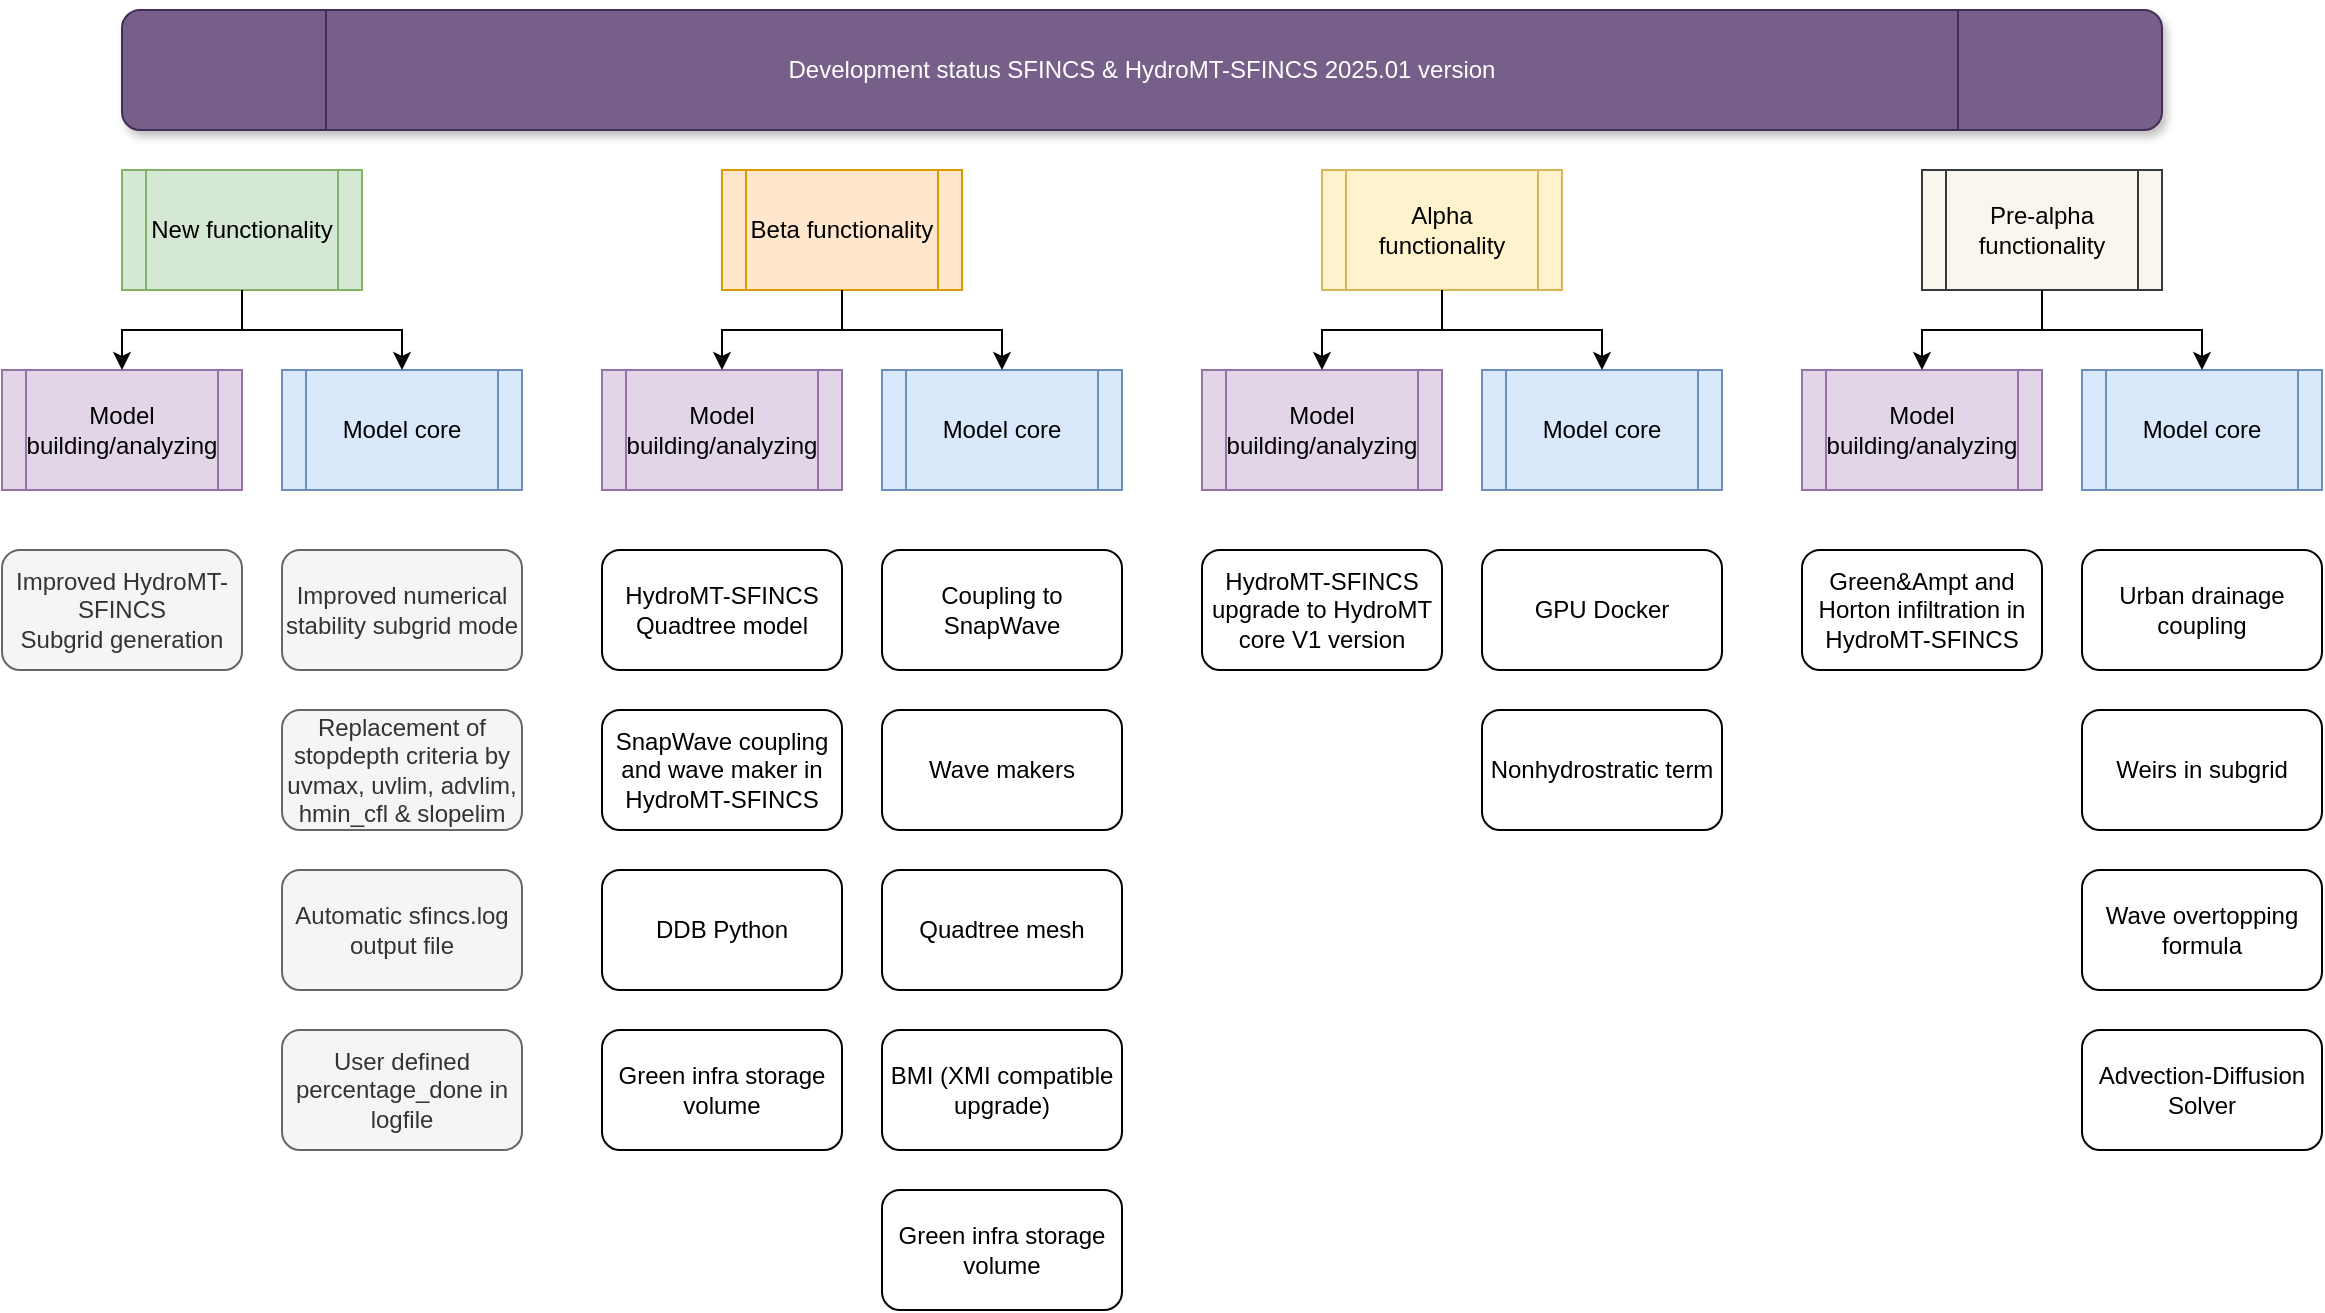 <mxfile version="26.2.2" pages="2">
  <diagram name="2025.01" id="EyYBBKXp6Arr5E_HvH0r">
    <mxGraphModel dx="2278" dy="1941" grid="1" gridSize="10" guides="1" tooltips="1" connect="1" arrows="1" fold="1" page="1" pageScale="1" pageWidth="850" pageHeight="1100" math="0" shadow="0">
      <root>
        <mxCell id="0" />
        <mxCell id="1" parent="0" />
        <mxCell id="7kvp146TYInn0krQ3v1e-1" value="Model building/analyzing" style="shape=process;whiteSpace=wrap;html=1;backgroundOutline=1;fillColor=#e1d5e7;strokeColor=#9673a6;" parent="1" vertex="1">
          <mxGeometry x="-180" y="120" width="120" height="60" as="geometry" />
        </mxCell>
        <mxCell id="7kvp146TYInn0krQ3v1e-2" value="Model core" style="shape=process;whiteSpace=wrap;html=1;backgroundOutline=1;fillColor=#dae8fc;strokeColor=#6c8ebf;" parent="1" vertex="1">
          <mxGeometry x="-40" y="120" width="120" height="60" as="geometry" />
        </mxCell>
        <mxCell id="7kvp146TYInn0krQ3v1e-12" value="DDB Python" style="rounded=1;whiteSpace=wrap;html=1;" parent="1" vertex="1">
          <mxGeometry x="120" y="370" width="120" height="60" as="geometry" />
        </mxCell>
        <mxCell id="7kvp146TYInn0krQ3v1e-13" value="Beta functionality" style="shape=process;whiteSpace=wrap;html=1;backgroundOutline=1;fillColor=#ffe6cc;strokeColor=#d79b00;" parent="1" vertex="1">
          <mxGeometry x="180" y="20" width="120" height="60" as="geometry" />
        </mxCell>
        <mxCell id="7kvp146TYInn0krQ3v1e-16" value="Quadtree mesh" style="rounded=1;whiteSpace=wrap;html=1;" parent="1" vertex="1">
          <mxGeometry x="260" y="370" width="120" height="60" as="geometry" />
        </mxCell>
        <mxCell id="7kvp146TYInn0krQ3v1e-17" value="BMI (XMI compatible upgrade)" style="rounded=1;whiteSpace=wrap;html=1;" parent="1" vertex="1">
          <mxGeometry x="260" y="450" width="120" height="60" as="geometry" />
        </mxCell>
        <mxCell id="7kvp146TYInn0krQ3v1e-18" value="Green infra storage volume" style="rounded=1;whiteSpace=wrap;html=1;" parent="1" vertex="1">
          <mxGeometry x="260" y="530" width="120" height="60" as="geometry" />
        </mxCell>
        <mxCell id="7kvp146TYInn0krQ3v1e-21" value="Wave makers" style="rounded=1;whiteSpace=wrap;html=1;" parent="1" vertex="1">
          <mxGeometry x="260" y="290" width="120" height="60" as="geometry" />
        </mxCell>
        <mxCell id="7kvp146TYInn0krQ3v1e-22" value="Coupling to SnapWave" style="rounded=1;whiteSpace=wrap;html=1;" parent="1" vertex="1">
          <mxGeometry x="260" y="210" width="120" height="60" as="geometry" />
        </mxCell>
        <mxCell id="7kvp146TYInn0krQ3v1e-23" value="Nonhydrostratic term" style="rounded=1;whiteSpace=wrap;html=1;" parent="1" vertex="1">
          <mxGeometry x="560" y="290" width="120" height="60" as="geometry" />
        </mxCell>
        <mxCell id="rzP5gwLoOl2-9JE9df7u-1" value="Alpha functionality" style="shape=process;whiteSpace=wrap;html=1;backgroundOutline=1;fillColor=#fff2cc;strokeColor=#d6b656;" parent="1" vertex="1">
          <mxGeometry x="480" y="20" width="120" height="60" as="geometry" />
        </mxCell>
        <mxCell id="rzP5gwLoOl2-9JE9df7u-13" value="" style="edgeStyle=orthogonalEdgeStyle;rounded=0;orthogonalLoop=1;jettySize=auto;html=1;entryX=0.5;entryY=0;entryDx=0;entryDy=0;" parent="1" source="rzP5gwLoOl2-9JE9df7u-2" target="7kvp146TYInn0krQ3v1e-1" edge="1">
          <mxGeometry relative="1" as="geometry">
            <Array as="points">
              <mxPoint x="-60" y="100" />
              <mxPoint x="-120" y="100" />
            </Array>
          </mxGeometry>
        </mxCell>
        <mxCell id="rzP5gwLoOl2-9JE9df7u-2" value="New functionality" style="shape=process;whiteSpace=wrap;html=1;backgroundOutline=1;fillColor=#d5e8d4;strokeColor=#82b366;" parent="1" vertex="1">
          <mxGeometry x="-120" y="20" width="120" height="60" as="geometry" />
        </mxCell>
        <mxCell id="rzP5gwLoOl2-9JE9df7u-3" value="Improved HydroMT-SFINCS&lt;br&gt;Subgrid generation" style="rounded=1;whiteSpace=wrap;html=1;fillColor=#f5f5f5;fontColor=#333333;strokeColor=#666666;" parent="1" vertex="1">
          <mxGeometry x="-180" y="210" width="120" height="60" as="geometry" />
        </mxCell>
        <mxCell id="rzP5gwLoOl2-9JE9df7u-7" value="Model building/analyzing" style="shape=process;whiteSpace=wrap;html=1;backgroundOutline=1;fillColor=#e1d5e7;strokeColor=#9673a6;" parent="1" vertex="1">
          <mxGeometry x="120" y="120" width="120" height="60" as="geometry" />
        </mxCell>
        <mxCell id="rzP5gwLoOl2-9JE9df7u-8" value="Model core" style="shape=process;whiteSpace=wrap;html=1;backgroundOutline=1;fillColor=#dae8fc;strokeColor=#6c8ebf;" parent="1" vertex="1">
          <mxGeometry x="260" y="120" width="120" height="60" as="geometry" />
        </mxCell>
        <mxCell id="rzP5gwLoOl2-9JE9df7u-9" value="Model building/analyzing" style="shape=process;whiteSpace=wrap;html=1;backgroundOutline=1;fillColor=#e1d5e7;strokeColor=#9673a6;" parent="1" vertex="1">
          <mxGeometry x="420" y="120" width="120" height="60" as="geometry" />
        </mxCell>
        <mxCell id="rzP5gwLoOl2-9JE9df7u-10" value="Model core" style="shape=process;whiteSpace=wrap;html=1;backgroundOutline=1;fillColor=#dae8fc;strokeColor=#6c8ebf;" parent="1" vertex="1">
          <mxGeometry x="560" y="120" width="120" height="60" as="geometry" />
        </mxCell>
        <mxCell id="rzP5gwLoOl2-9JE9df7u-14" value="" style="edgeStyle=orthogonalEdgeStyle;rounded=0;orthogonalLoop=1;jettySize=auto;html=1;entryX=0.5;entryY=0;entryDx=0;entryDy=0;exitX=0.5;exitY=1;exitDx=0;exitDy=0;" parent="1" source="rzP5gwLoOl2-9JE9df7u-2" target="7kvp146TYInn0krQ3v1e-2" edge="1">
          <mxGeometry relative="1" as="geometry">
            <mxPoint x="-50" y="110" as="sourcePoint" />
            <mxPoint x="-110" y="130" as="targetPoint" />
            <Array as="points">
              <mxPoint x="-60" y="100" />
              <mxPoint x="20" y="100" />
            </Array>
          </mxGeometry>
        </mxCell>
        <mxCell id="rzP5gwLoOl2-9JE9df7u-15" value="" style="edgeStyle=orthogonalEdgeStyle;rounded=0;orthogonalLoop=1;jettySize=auto;html=1;entryX=0.5;entryY=0;entryDx=0;entryDy=0;" parent="1" edge="1">
          <mxGeometry relative="1" as="geometry">
            <mxPoint x="240" y="100" as="sourcePoint" />
            <mxPoint x="180" y="120" as="targetPoint" />
            <Array as="points">
              <mxPoint x="180" y="100" />
            </Array>
          </mxGeometry>
        </mxCell>
        <mxCell id="rzP5gwLoOl2-9JE9df7u-16" value="" style="edgeStyle=orthogonalEdgeStyle;rounded=0;orthogonalLoop=1;jettySize=auto;html=1;entryX=0.5;entryY=0;entryDx=0;entryDy=0;exitX=0.5;exitY=1;exitDx=0;exitDy=0;" parent="1" source="7kvp146TYInn0krQ3v1e-13" edge="1">
          <mxGeometry relative="1" as="geometry">
            <mxPoint x="240" y="100" as="sourcePoint" />
            <mxPoint x="320" y="120" as="targetPoint" />
            <Array as="points">
              <mxPoint x="240" y="100" />
              <mxPoint x="320" y="100" />
            </Array>
          </mxGeometry>
        </mxCell>
        <mxCell id="rzP5gwLoOl2-9JE9df7u-17" value="" style="edgeStyle=orthogonalEdgeStyle;rounded=0;orthogonalLoop=1;jettySize=auto;html=1;entryX=0.5;entryY=0;entryDx=0;entryDy=0;" parent="1" edge="1">
          <mxGeometry relative="1" as="geometry">
            <mxPoint x="540" y="100" as="sourcePoint" />
            <mxPoint x="480" y="120" as="targetPoint" />
            <Array as="points">
              <mxPoint x="480" y="100" />
            </Array>
          </mxGeometry>
        </mxCell>
        <mxCell id="rzP5gwLoOl2-9JE9df7u-18" value="" style="edgeStyle=orthogonalEdgeStyle;rounded=0;orthogonalLoop=1;jettySize=auto;html=1;entryX=0.5;entryY=0;entryDx=0;entryDy=0;exitX=0.5;exitY=1;exitDx=0;exitDy=0;" parent="1" source="rzP5gwLoOl2-9JE9df7u-1" edge="1">
          <mxGeometry relative="1" as="geometry">
            <mxPoint x="540" y="100" as="sourcePoint" />
            <mxPoint x="620" y="120" as="targetPoint" />
            <Array as="points">
              <mxPoint x="540" y="100" />
              <mxPoint x="620" y="100" />
            </Array>
          </mxGeometry>
        </mxCell>
        <mxCell id="rzP5gwLoOl2-9JE9df7u-19" value="Improved numerical stability subgrid mode" style="rounded=1;whiteSpace=wrap;html=1;fillColor=#f5f5f5;fontColor=#333333;strokeColor=#666666;" parent="1" vertex="1">
          <mxGeometry x="-40" y="210" width="120" height="60" as="geometry" />
        </mxCell>
        <mxCell id="rzP5gwLoOl2-9JE9df7u-25" value="Development status SFINCS &amp;amp; HydroMT-SFINCS 2025.01 version" style="shape=process;whiteSpace=wrap;html=1;backgroundOutline=1;fillColor=#76608a;strokeColor=#432D57;rounded=1;shadow=1;fontColor=#ffffff;" parent="1" vertex="1">
          <mxGeometry x="-120" y="-60" width="1020" height="60" as="geometry" />
        </mxCell>
        <mxCell id="h5AYdAlQy4P1A5t7XYnz-3" value="Pre-alpha functionality" style="shape=process;whiteSpace=wrap;html=1;backgroundOutline=1;fillColor=#f9f7ed;strokeColor=#36393d;" parent="1" vertex="1">
          <mxGeometry x="780" y="20" width="120" height="60" as="geometry" />
        </mxCell>
        <mxCell id="h5AYdAlQy4P1A5t7XYnz-4" value="HydroMT-SFINCS&lt;br&gt;Quadtree model" style="rounded=1;whiteSpace=wrap;html=1;" parent="1" vertex="1">
          <mxGeometry x="120" y="210" width="120" height="60" as="geometry" />
        </mxCell>
        <mxCell id="h5AYdAlQy4P1A5t7XYnz-5" value="Model building/analyzing" style="shape=process;whiteSpace=wrap;html=1;backgroundOutline=1;fillColor=#e1d5e7;strokeColor=#9673a6;" parent="1" vertex="1">
          <mxGeometry x="720" y="120" width="120" height="60" as="geometry" />
        </mxCell>
        <mxCell id="h5AYdAlQy4P1A5t7XYnz-6" value="Model core" style="shape=process;whiteSpace=wrap;html=1;backgroundOutline=1;fillColor=#dae8fc;strokeColor=#6c8ebf;" parent="1" vertex="1">
          <mxGeometry x="860" y="120" width="120" height="60" as="geometry" />
        </mxCell>
        <mxCell id="h5AYdAlQy4P1A5t7XYnz-7" value="" style="edgeStyle=orthogonalEdgeStyle;rounded=0;orthogonalLoop=1;jettySize=auto;html=1;entryX=0.5;entryY=0;entryDx=0;entryDy=0;" parent="1" edge="1">
          <mxGeometry relative="1" as="geometry">
            <mxPoint x="840" y="100" as="sourcePoint" />
            <mxPoint x="780" y="120" as="targetPoint" />
            <Array as="points">
              <mxPoint x="780" y="100" />
            </Array>
          </mxGeometry>
        </mxCell>
        <mxCell id="h5AYdAlQy4P1A5t7XYnz-8" value="" style="edgeStyle=orthogonalEdgeStyle;rounded=0;orthogonalLoop=1;jettySize=auto;html=1;entryX=0.5;entryY=0;entryDx=0;entryDy=0;exitX=0.5;exitY=1;exitDx=0;exitDy=0;" parent="1" source="h5AYdAlQy4P1A5t7XYnz-3" edge="1">
          <mxGeometry relative="1" as="geometry">
            <mxPoint x="840" y="100" as="sourcePoint" />
            <mxPoint x="920" y="120" as="targetPoint" />
            <Array as="points">
              <mxPoint x="840" y="100" />
              <mxPoint x="920" y="100" />
            </Array>
          </mxGeometry>
        </mxCell>
        <mxCell id="h5AYdAlQy4P1A5t7XYnz-9" value="Urban drainage coupling" style="rounded=1;whiteSpace=wrap;html=1;" parent="1" vertex="1">
          <mxGeometry x="860" y="210" width="120" height="60" as="geometry" />
        </mxCell>
        <mxCell id="h5AYdAlQy4P1A5t7XYnz-10" value="Weirs in subgrid" style="rounded=1;whiteSpace=wrap;html=1;" parent="1" vertex="1">
          <mxGeometry x="860" y="290" width="120" height="60" as="geometry" />
        </mxCell>
        <mxCell id="h5AYdAlQy4P1A5t7XYnz-11" value="Wave overtopping formula" style="rounded=1;whiteSpace=wrap;html=1;" parent="1" vertex="1">
          <mxGeometry x="860" y="370" width="120" height="60" as="geometry" />
        </mxCell>
        <mxCell id="h5AYdAlQy4P1A5t7XYnz-12" value="Advection-Diffusion Solver" style="rounded=1;whiteSpace=wrap;html=1;" parent="1" vertex="1">
          <mxGeometry x="860" y="450" width="120" height="60" as="geometry" />
        </mxCell>
        <mxCell id="h5AYdAlQy4P1A5t7XYnz-13" value="SnapWave coupling and wave maker in HydroMT-SFINCS" style="rounded=1;whiteSpace=wrap;html=1;" parent="1" vertex="1">
          <mxGeometry x="120" y="290" width="120" height="60" as="geometry" />
        </mxCell>
        <mxCell id="SZPUeSnMp4nOuoSLT5t_-1" value="Green&amp;amp;Ampt and Horton infiltration in HydroMT-SFINCS" style="rounded=1;whiteSpace=wrap;html=1;" parent="1" vertex="1">
          <mxGeometry x="720" y="210" width="120" height="60" as="geometry" />
        </mxCell>
        <mxCell id="wkY9MgDrXydboscdkWBP-3" value="User defined percentage_done in logfile" style="rounded=1;whiteSpace=wrap;html=1;fillColor=#f5f5f5;fontColor=#333333;strokeColor=#666666;" parent="1" vertex="1">
          <mxGeometry x="-40" y="450" width="120" height="60" as="geometry" />
        </mxCell>
        <mxCell id="wkY9MgDrXydboscdkWBP-4" value="Replacement of stopdepth criteria by uvmax, uvlim, advlim, hmin_cfl &amp;amp; slopelim" style="rounded=1;whiteSpace=wrap;html=1;fillColor=#f5f5f5;fontColor=#333333;strokeColor=#666666;" parent="1" vertex="1">
          <mxGeometry x="-40" y="290" width="120" height="60" as="geometry" />
        </mxCell>
        <mxCell id="wkY9MgDrXydboscdkWBP-6" value="Automatic sfincs.log output file" style="rounded=1;whiteSpace=wrap;html=1;fillColor=#f5f5f5;fontColor=#333333;strokeColor=#666666;" parent="1" vertex="1">
          <mxGeometry x="-40" y="370" width="120" height="60" as="geometry" />
        </mxCell>
        <mxCell id="zDsbnmpsBj24U_u8P6oN-1" value="Green infra storage volume" style="rounded=1;whiteSpace=wrap;html=1;" vertex="1" parent="1">
          <mxGeometry x="120" y="450" width="120" height="60" as="geometry" />
        </mxCell>
        <mxCell id="zDsbnmpsBj24U_u8P6oN-2" value="GPU Docker" style="rounded=1;whiteSpace=wrap;html=1;" vertex="1" parent="1">
          <mxGeometry x="560" y="210" width="120" height="60" as="geometry" />
        </mxCell>
        <mxCell id="zDsbnmpsBj24U_u8P6oN-3" value="HydroMT-SFINCS&lt;br&gt;upgrade to HydroMT core V1 version" style="rounded=1;whiteSpace=wrap;html=1;" vertex="1" parent="1">
          <mxGeometry x="420" y="210" width="120" height="60" as="geometry" />
        </mxCell>
      </root>
    </mxGraphModel>
  </diagram>
  <diagram name="2024.01" id="1tp44mnsFU5H1JTcyeWq">
    <mxGraphModel dx="2278" dy="1941" grid="1" gridSize="10" guides="1" tooltips="1" connect="1" arrows="1" fold="1" page="1" pageScale="1" pageWidth="850" pageHeight="1100" math="0" shadow="0">
      <root>
        <mxCell id="aCzvvjgC62mnVWBIICs2-0" />
        <mxCell id="aCzvvjgC62mnVWBIICs2-1" parent="aCzvvjgC62mnVWBIICs2-0" />
        <mxCell id="aCzvvjgC62mnVWBIICs2-2" value="Model building/analyzing" style="shape=process;whiteSpace=wrap;html=1;backgroundOutline=1;fillColor=#e1d5e7;strokeColor=#9673a6;" vertex="1" parent="aCzvvjgC62mnVWBIICs2-1">
          <mxGeometry x="-180" y="120" width="120" height="60" as="geometry" />
        </mxCell>
        <mxCell id="aCzvvjgC62mnVWBIICs2-3" value="Model core" style="shape=process;whiteSpace=wrap;html=1;backgroundOutline=1;fillColor=#dae8fc;strokeColor=#6c8ebf;" vertex="1" parent="aCzvvjgC62mnVWBIICs2-1">
          <mxGeometry x="-40" y="120" width="120" height="60" as="geometry" />
        </mxCell>
        <mxCell id="aCzvvjgC62mnVWBIICs2-4" value="DDB Python" style="rounded=1;whiteSpace=wrap;html=1;" vertex="1" parent="aCzvvjgC62mnVWBIICs2-1">
          <mxGeometry x="120" y="370" width="120" height="60" as="geometry" />
        </mxCell>
        <mxCell id="aCzvvjgC62mnVWBIICs2-5" value="Beta functionality" style="shape=process;whiteSpace=wrap;html=1;backgroundOutline=1;fillColor=#ffe6cc;strokeColor=#d79b00;" vertex="1" parent="aCzvvjgC62mnVWBIICs2-1">
          <mxGeometry x="180" y="20" width="120" height="60" as="geometry" />
        </mxCell>
        <mxCell id="aCzvvjgC62mnVWBIICs2-6" value="Quadtree mesh" style="rounded=1;whiteSpace=wrap;html=1;" vertex="1" parent="aCzvvjgC62mnVWBIICs2-1">
          <mxGeometry x="260" y="370" width="120" height="60" as="geometry" />
        </mxCell>
        <mxCell id="aCzvvjgC62mnVWBIICs2-7" value="BMI" style="rounded=1;whiteSpace=wrap;html=1;" vertex="1" parent="aCzvvjgC62mnVWBIICs2-1">
          <mxGeometry x="560" y="290" width="120" height="60" as="geometry" />
        </mxCell>
        <mxCell id="aCzvvjgC62mnVWBIICs2-8" value="Green infra storage volume" style="rounded=1;whiteSpace=wrap;html=1;" vertex="1" parent="aCzvvjgC62mnVWBIICs2-1">
          <mxGeometry x="560" y="210" width="120" height="60" as="geometry" />
        </mxCell>
        <mxCell id="aCzvvjgC62mnVWBIICs2-9" value="Wave makers" style="rounded=1;whiteSpace=wrap;html=1;" vertex="1" parent="aCzvvjgC62mnVWBIICs2-1">
          <mxGeometry x="260" y="290" width="120" height="60" as="geometry" />
        </mxCell>
        <mxCell id="aCzvvjgC62mnVWBIICs2-10" value="Coupling to SnapWave" style="rounded=1;whiteSpace=wrap;html=1;" vertex="1" parent="aCzvvjgC62mnVWBIICs2-1">
          <mxGeometry x="260" y="210" width="120" height="60" as="geometry" />
        </mxCell>
        <mxCell id="aCzvvjgC62mnVWBIICs2-11" value="GPU Docker" style="rounded=1;whiteSpace=wrap;html=1;" vertex="1" parent="aCzvvjgC62mnVWBIICs2-1">
          <mxGeometry x="560" y="370" width="120" height="60" as="geometry" />
        </mxCell>
        <mxCell id="aCzvvjgC62mnVWBIICs2-12" value="Alpha functionality" style="shape=process;whiteSpace=wrap;html=1;backgroundOutline=1;fillColor=#fff2cc;strokeColor=#d6b656;" vertex="1" parent="aCzvvjgC62mnVWBIICs2-1">
          <mxGeometry x="480" y="20" width="120" height="60" as="geometry" />
        </mxCell>
        <mxCell id="aCzvvjgC62mnVWBIICs2-13" value="" style="edgeStyle=orthogonalEdgeStyle;rounded=0;orthogonalLoop=1;jettySize=auto;html=1;entryX=0.5;entryY=0;entryDx=0;entryDy=0;" edge="1" parent="aCzvvjgC62mnVWBIICs2-1" source="aCzvvjgC62mnVWBIICs2-14" target="aCzvvjgC62mnVWBIICs2-2">
          <mxGeometry relative="1" as="geometry">
            <Array as="points">
              <mxPoint x="-60" y="100" />
              <mxPoint x="-120" y="100" />
            </Array>
          </mxGeometry>
        </mxCell>
        <mxCell id="aCzvvjgC62mnVWBIICs2-14" value="New functionality" style="shape=process;whiteSpace=wrap;html=1;backgroundOutline=1;fillColor=#d5e8d4;strokeColor=#82b366;" vertex="1" parent="aCzvvjgC62mnVWBIICs2-1">
          <mxGeometry x="-120" y="20" width="120" height="60" as="geometry" />
        </mxCell>
        <mxCell id="aCzvvjgC62mnVWBIICs2-15" value="HydroMT-SFINCS&lt;br&gt;Subgrid Netcdf file" style="rounded=1;whiteSpace=wrap;html=1;fillColor=#f5f5f5;fontColor=#333333;strokeColor=#666666;" vertex="1" parent="aCzvvjgC62mnVWBIICs2-1">
          <mxGeometry x="-180" y="210" width="120" height="60" as="geometry" />
        </mxCell>
        <mxCell id="aCzvvjgC62mnVWBIICs2-16" value="Model building/analyzing" style="shape=process;whiteSpace=wrap;html=1;backgroundOutline=1;fillColor=#e1d5e7;strokeColor=#9673a6;" vertex="1" parent="aCzvvjgC62mnVWBIICs2-1">
          <mxGeometry x="120" y="120" width="120" height="60" as="geometry" />
        </mxCell>
        <mxCell id="aCzvvjgC62mnVWBIICs2-17" value="Model core" style="shape=process;whiteSpace=wrap;html=1;backgroundOutline=1;fillColor=#dae8fc;strokeColor=#6c8ebf;" vertex="1" parent="aCzvvjgC62mnVWBIICs2-1">
          <mxGeometry x="260" y="120" width="120" height="60" as="geometry" />
        </mxCell>
        <mxCell id="aCzvvjgC62mnVWBIICs2-18" value="Model building/analyzing" style="shape=process;whiteSpace=wrap;html=1;backgroundOutline=1;fillColor=#e1d5e7;strokeColor=#9673a6;" vertex="1" parent="aCzvvjgC62mnVWBIICs2-1">
          <mxGeometry x="420" y="120" width="120" height="60" as="geometry" />
        </mxCell>
        <mxCell id="aCzvvjgC62mnVWBIICs2-19" value="Model core" style="shape=process;whiteSpace=wrap;html=1;backgroundOutline=1;fillColor=#dae8fc;strokeColor=#6c8ebf;" vertex="1" parent="aCzvvjgC62mnVWBIICs2-1">
          <mxGeometry x="560" y="120" width="120" height="60" as="geometry" />
        </mxCell>
        <mxCell id="aCzvvjgC62mnVWBIICs2-20" value="" style="edgeStyle=orthogonalEdgeStyle;rounded=0;orthogonalLoop=1;jettySize=auto;html=1;entryX=0.5;entryY=0;entryDx=0;entryDy=0;exitX=0.5;exitY=1;exitDx=0;exitDy=0;" edge="1" parent="aCzvvjgC62mnVWBIICs2-1" source="aCzvvjgC62mnVWBIICs2-14" target="aCzvvjgC62mnVWBIICs2-3">
          <mxGeometry relative="1" as="geometry">
            <mxPoint x="-50" y="110" as="sourcePoint" />
            <mxPoint x="-110" y="130" as="targetPoint" />
            <Array as="points">
              <mxPoint x="-60" y="100" />
              <mxPoint x="20" y="100" />
            </Array>
          </mxGeometry>
        </mxCell>
        <mxCell id="aCzvvjgC62mnVWBIICs2-21" value="" style="edgeStyle=orthogonalEdgeStyle;rounded=0;orthogonalLoop=1;jettySize=auto;html=1;entryX=0.5;entryY=0;entryDx=0;entryDy=0;" edge="1" parent="aCzvvjgC62mnVWBIICs2-1">
          <mxGeometry relative="1" as="geometry">
            <mxPoint x="240" y="100" as="sourcePoint" />
            <mxPoint x="180" y="120" as="targetPoint" />
            <Array as="points">
              <mxPoint x="180" y="100" />
            </Array>
          </mxGeometry>
        </mxCell>
        <mxCell id="aCzvvjgC62mnVWBIICs2-22" value="" style="edgeStyle=orthogonalEdgeStyle;rounded=0;orthogonalLoop=1;jettySize=auto;html=1;entryX=0.5;entryY=0;entryDx=0;entryDy=0;exitX=0.5;exitY=1;exitDx=0;exitDy=0;" edge="1" parent="aCzvvjgC62mnVWBIICs2-1" source="aCzvvjgC62mnVWBIICs2-5">
          <mxGeometry relative="1" as="geometry">
            <mxPoint x="240" y="100" as="sourcePoint" />
            <mxPoint x="320" y="120" as="targetPoint" />
            <Array as="points">
              <mxPoint x="240" y="100" />
              <mxPoint x="320" y="100" />
            </Array>
          </mxGeometry>
        </mxCell>
        <mxCell id="aCzvvjgC62mnVWBIICs2-23" value="" style="edgeStyle=orthogonalEdgeStyle;rounded=0;orthogonalLoop=1;jettySize=auto;html=1;entryX=0.5;entryY=0;entryDx=0;entryDy=0;" edge="1" parent="aCzvvjgC62mnVWBIICs2-1">
          <mxGeometry relative="1" as="geometry">
            <mxPoint x="540" y="100" as="sourcePoint" />
            <mxPoint x="480" y="120" as="targetPoint" />
            <Array as="points">
              <mxPoint x="480" y="100" />
            </Array>
          </mxGeometry>
        </mxCell>
        <mxCell id="aCzvvjgC62mnVWBIICs2-24" value="" style="edgeStyle=orthogonalEdgeStyle;rounded=0;orthogonalLoop=1;jettySize=auto;html=1;entryX=0.5;entryY=0;entryDx=0;entryDy=0;exitX=0.5;exitY=1;exitDx=0;exitDy=0;" edge="1" parent="aCzvvjgC62mnVWBIICs2-1" source="aCzvvjgC62mnVWBIICs2-12">
          <mxGeometry relative="1" as="geometry">
            <mxPoint x="540" y="100" as="sourcePoint" />
            <mxPoint x="620" y="120" as="targetPoint" />
            <Array as="points">
              <mxPoint x="540" y="100" />
              <mxPoint x="620" y="100" />
            </Array>
          </mxGeometry>
        </mxCell>
        <mxCell id="aCzvvjgC62mnVWBIICs2-25" value="New advection scheme" style="rounded=1;whiteSpace=wrap;html=1;fillColor=#f5f5f5;fontColor=#333333;strokeColor=#666666;" vertex="1" parent="aCzvvjgC62mnVWBIICs2-1">
          <mxGeometry x="-40" y="210" width="120" height="60" as="geometry" />
        </mxCell>
        <mxCell id="aCzvvjgC62mnVWBIICs2-26" value="Development status SFINCS &amp;amp; HydroMT-SFINCS 2024.01" style="shape=process;whiteSpace=wrap;html=1;backgroundOutline=1;fillColor=#76608a;strokeColor=#432D57;rounded=1;shadow=1;fontColor=#ffffff;" vertex="1" parent="aCzvvjgC62mnVWBIICs2-1">
          <mxGeometry x="-120" y="-60" width="1020" height="60" as="geometry" />
        </mxCell>
        <mxCell id="aCzvvjgC62mnVWBIICs2-27" value="Pre-alpha functionality" style="shape=process;whiteSpace=wrap;html=1;backgroundOutline=1;fillColor=#f9f7ed;strokeColor=#36393d;" vertex="1" parent="aCzvvjgC62mnVWBIICs2-1">
          <mxGeometry x="780" y="20" width="120" height="60" as="geometry" />
        </mxCell>
        <mxCell id="aCzvvjgC62mnVWBIICs2-28" value="HydroMT-SFINCS&lt;br&gt;Quadtree model" style="rounded=1;whiteSpace=wrap;html=1;" vertex="1" parent="aCzvvjgC62mnVWBIICs2-1">
          <mxGeometry x="120" y="210" width="120" height="60" as="geometry" />
        </mxCell>
        <mxCell id="aCzvvjgC62mnVWBIICs2-29" value="Model building/analyzing" style="shape=process;whiteSpace=wrap;html=1;backgroundOutline=1;fillColor=#e1d5e7;strokeColor=#9673a6;" vertex="1" parent="aCzvvjgC62mnVWBIICs2-1">
          <mxGeometry x="720" y="120" width="120" height="60" as="geometry" />
        </mxCell>
        <mxCell id="aCzvvjgC62mnVWBIICs2-30" value="Model core" style="shape=process;whiteSpace=wrap;html=1;backgroundOutline=1;fillColor=#dae8fc;strokeColor=#6c8ebf;" vertex="1" parent="aCzvvjgC62mnVWBIICs2-1">
          <mxGeometry x="860" y="120" width="120" height="60" as="geometry" />
        </mxCell>
        <mxCell id="aCzvvjgC62mnVWBIICs2-31" value="" style="edgeStyle=orthogonalEdgeStyle;rounded=0;orthogonalLoop=1;jettySize=auto;html=1;entryX=0.5;entryY=0;entryDx=0;entryDy=0;" edge="1" parent="aCzvvjgC62mnVWBIICs2-1">
          <mxGeometry relative="1" as="geometry">
            <mxPoint x="840" y="100" as="sourcePoint" />
            <mxPoint x="780" y="120" as="targetPoint" />
            <Array as="points">
              <mxPoint x="780" y="100" />
            </Array>
          </mxGeometry>
        </mxCell>
        <mxCell id="aCzvvjgC62mnVWBIICs2-32" value="" style="edgeStyle=orthogonalEdgeStyle;rounded=0;orthogonalLoop=1;jettySize=auto;html=1;entryX=0.5;entryY=0;entryDx=0;entryDy=0;exitX=0.5;exitY=1;exitDx=0;exitDy=0;" edge="1" parent="aCzvvjgC62mnVWBIICs2-1" source="aCzvvjgC62mnVWBIICs2-27">
          <mxGeometry relative="1" as="geometry">
            <mxPoint x="840" y="100" as="sourcePoint" />
            <mxPoint x="920" y="120" as="targetPoint" />
            <Array as="points">
              <mxPoint x="840" y="100" />
              <mxPoint x="920" y="100" />
            </Array>
          </mxGeometry>
        </mxCell>
        <mxCell id="aCzvvjgC62mnVWBIICs2-33" value="Urban drainage coupling" style="rounded=1;whiteSpace=wrap;html=1;" vertex="1" parent="aCzvvjgC62mnVWBIICs2-1">
          <mxGeometry x="860" y="210" width="120" height="60" as="geometry" />
        </mxCell>
        <mxCell id="aCzvvjgC62mnVWBIICs2-34" value="Weirs in subgrid" style="rounded=1;whiteSpace=wrap;html=1;" vertex="1" parent="aCzvvjgC62mnVWBIICs2-1">
          <mxGeometry x="860" y="290" width="120" height="60" as="geometry" />
        </mxCell>
        <mxCell id="aCzvvjgC62mnVWBIICs2-35" value="Wave overtopping formula" style="rounded=1;whiteSpace=wrap;html=1;" vertex="1" parent="aCzvvjgC62mnVWBIICs2-1">
          <mxGeometry x="860" y="370" width="120" height="60" as="geometry" />
        </mxCell>
        <mxCell id="aCzvvjgC62mnVWBIICs2-36" value="Advection-Diffusion Solver" style="rounded=1;whiteSpace=wrap;html=1;" vertex="1" parent="aCzvvjgC62mnVWBIICs2-1">
          <mxGeometry x="860" y="450" width="120" height="60" as="geometry" />
        </mxCell>
        <mxCell id="aCzvvjgC62mnVWBIICs2-37" value="SnapWave coupling and wave maker in HydroMT-SFINCS" style="rounded=1;whiteSpace=wrap;html=1;" vertex="1" parent="aCzvvjgC62mnVWBIICs2-1">
          <mxGeometry x="120" y="290" width="120" height="60" as="geometry" />
        </mxCell>
        <mxCell id="aCzvvjgC62mnVWBIICs2-38" value="Green&amp;amp;Ampt and Horton infiltration in HydroMT-SFINCS" style="rounded=1;whiteSpace=wrap;html=1;" vertex="1" parent="aCzvvjgC62mnVWBIICs2-1">
          <mxGeometry x="720" y="210" width="120" height="60" as="geometry" />
        </mxCell>
        <mxCell id="aCzvvjgC62mnVWBIICs2-39" value="Upgraded Netcdf version" style="rounded=1;whiteSpace=wrap;html=1;fillColor=#f5f5f5;fontColor=#333333;strokeColor=#666666;" vertex="1" parent="aCzvvjgC62mnVWBIICs2-1">
          <mxGeometry x="-40" y="530" width="120" height="60" as="geometry" />
        </mxCell>
        <mxCell id="aCzvvjgC62mnVWBIICs2-40" value="New 2D friction term" style="rounded=1;whiteSpace=wrap;html=1;fillColor=#f5f5f5;fontColor=#333333;strokeColor=#666666;" vertex="1" parent="aCzvvjgC62mnVWBIICs2-1">
          <mxGeometry x="-40" y="290" width="120" height="60" as="geometry" />
        </mxCell>
        <mxCell id="aCzvvjgC62mnVWBIICs2-41" value="New subgrid method with wet fraction through netcdf input" style="rounded=1;whiteSpace=wrap;html=1;fillColor=#f5f5f5;fontColor=#333333;strokeColor=#666666;" vertex="1" parent="aCzvvjgC62mnVWBIICs2-1">
          <mxGeometry x="-40" y="370" width="120" height="60" as="geometry" />
        </mxCell>
        <mxCell id="aCzvvjgC62mnVWBIICs2-42" value="New defaults for alpha, theta, advection, viscosity" style="rounded=1;whiteSpace=wrap;html=1;fillColor=#f5f5f5;fontColor=#333333;strokeColor=#666666;" vertex="1" parent="aCzvvjgC62mnVWBIICs2-1">
          <mxGeometry x="-40" y="450" width="120" height="60" as="geometry" />
        </mxCell>
        <mxCell id="aCzvvjgC62mnVWBIICs2-43" value="Model &#39;status&#39; output in netcdf output" style="rounded=1;whiteSpace=wrap;html=1;fillColor=#f5f5f5;fontColor=#333333;strokeColor=#666666;" vertex="1" parent="aCzvvjgC62mnVWBIICs2-1">
          <mxGeometry x="-40" y="610" width="120" height="60" as="geometry" />
        </mxCell>
        <mxCell id="aCzvvjgC62mnVWBIICs2-44" value="IG wave estimation in SnapWave" style="rounded=1;whiteSpace=wrap;html=1;fillColor=#f5f5f5;fontColor=#333333;strokeColor=#666666;" vertex="1" parent="aCzvvjgC62mnVWBIICs2-1">
          <mxGeometry x="-40" y="690" width="120" height="60" as="geometry" />
        </mxCell>
      </root>
    </mxGraphModel>
  </diagram>
</mxfile>
